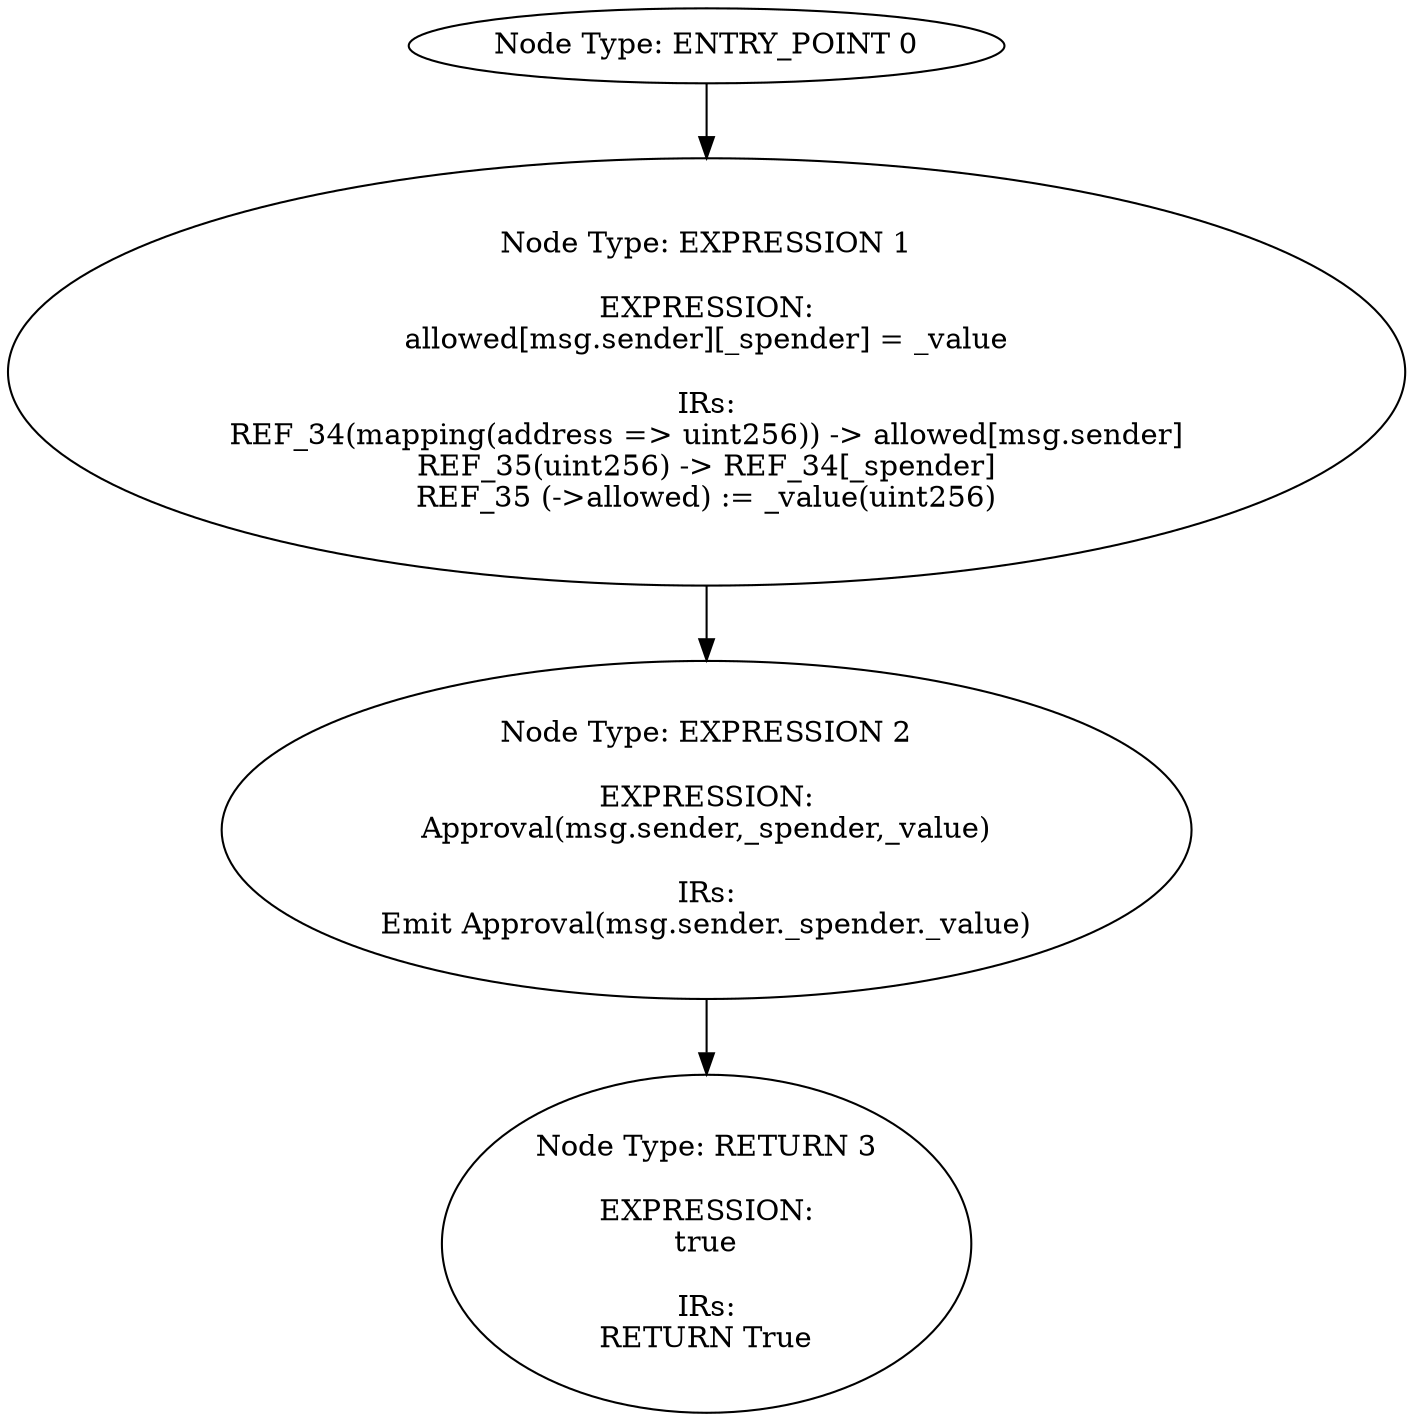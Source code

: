 digraph{
0[label="Node Type: ENTRY_POINT 0
"];
0->1;
1[label="Node Type: EXPRESSION 1

EXPRESSION:
allowed[msg.sender][_spender] = _value

IRs:
REF_34(mapping(address => uint256)) -> allowed[msg.sender]
REF_35(uint256) -> REF_34[_spender]
REF_35 (->allowed) := _value(uint256)"];
1->2;
2[label="Node Type: EXPRESSION 2

EXPRESSION:
Approval(msg.sender,_spender,_value)

IRs:
Emit Approval(msg.sender._spender._value)"];
2->3;
3[label="Node Type: RETURN 3

EXPRESSION:
true

IRs:
RETURN True"];
}
